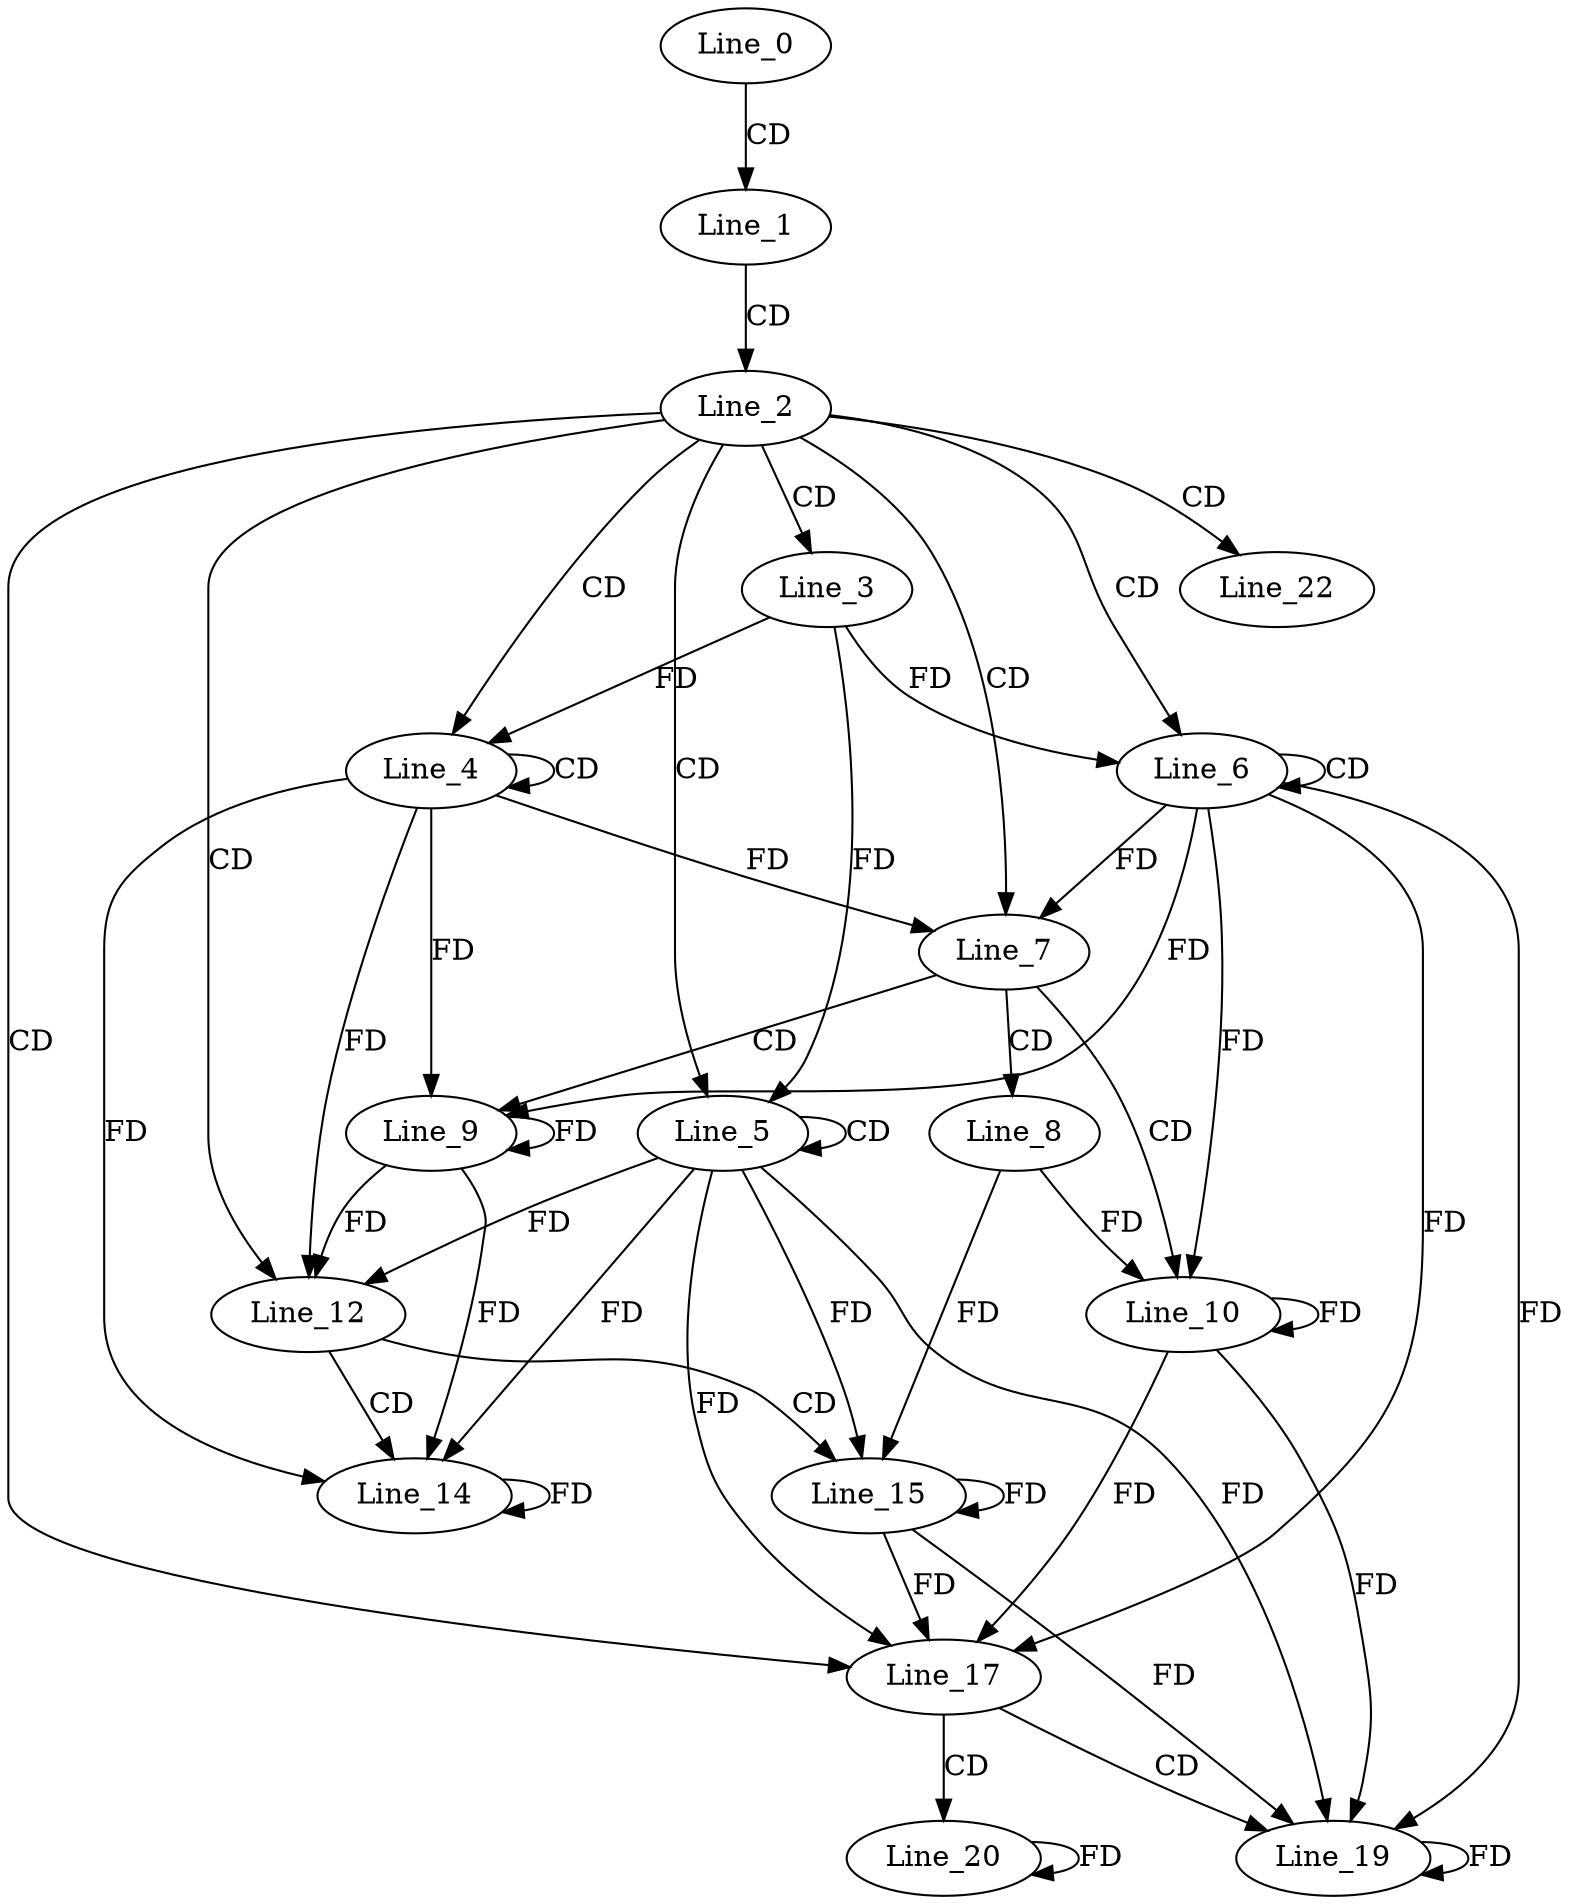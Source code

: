 digraph G {
  Line_0;
  Line_1;
  Line_2;
  Line_3;
  Line_4;
  Line_4;
  Line_5;
  Line_5;
  Line_6;
  Line_6;
  Line_7;
  Line_8;
  Line_9;
  Line_10;
  Line_12;
  Line_14;
  Line_15;
  Line_17;
  Line_19;
  Line_20;
  Line_22;
  Line_0 -> Line_1 [ label="CD" ];
  Line_1 -> Line_2 [ label="CD" ];
  Line_2 -> Line_3 [ label="CD" ];
  Line_2 -> Line_4 [ label="CD" ];
  Line_4 -> Line_4 [ label="CD" ];
  Line_3 -> Line_4 [ label="FD" ];
  Line_2 -> Line_5 [ label="CD" ];
  Line_5 -> Line_5 [ label="CD" ];
  Line_3 -> Line_5 [ label="FD" ];
  Line_2 -> Line_6 [ label="CD" ];
  Line_6 -> Line_6 [ label="CD" ];
  Line_3 -> Line_6 [ label="FD" ];
  Line_2 -> Line_7 [ label="CD" ];
  Line_4 -> Line_7 [ label="FD" ];
  Line_6 -> Line_7 [ label="FD" ];
  Line_7 -> Line_8 [ label="CD" ];
  Line_7 -> Line_9 [ label="CD" ];
  Line_4 -> Line_9 [ label="FD" ];
  Line_9 -> Line_9 [ label="FD" ];
  Line_6 -> Line_9 [ label="FD" ];
  Line_7 -> Line_10 [ label="CD" ];
  Line_6 -> Line_10 [ label="FD" ];
  Line_10 -> Line_10 [ label="FD" ];
  Line_8 -> Line_10 [ label="FD" ];
  Line_2 -> Line_12 [ label="CD" ];
  Line_4 -> Line_12 [ label="FD" ];
  Line_9 -> Line_12 [ label="FD" ];
  Line_5 -> Line_12 [ label="FD" ];
  Line_12 -> Line_14 [ label="CD" ];
  Line_4 -> Line_14 [ label="FD" ];
  Line_9 -> Line_14 [ label="FD" ];
  Line_14 -> Line_14 [ label="FD" ];
  Line_5 -> Line_14 [ label="FD" ];
  Line_12 -> Line_15 [ label="CD" ];
  Line_5 -> Line_15 [ label="FD" ];
  Line_15 -> Line_15 [ label="FD" ];
  Line_8 -> Line_15 [ label="FD" ];
  Line_2 -> Line_17 [ label="CD" ];
  Line_5 -> Line_17 [ label="FD" ];
  Line_15 -> Line_17 [ label="FD" ];
  Line_6 -> Line_17 [ label="FD" ];
  Line_10 -> Line_17 [ label="FD" ];
  Line_17 -> Line_19 [ label="CD" ];
  Line_5 -> Line_19 [ label="FD" ];
  Line_15 -> Line_19 [ label="FD" ];
  Line_19 -> Line_19 [ label="FD" ];
  Line_6 -> Line_19 [ label="FD" ];
  Line_10 -> Line_19 [ label="FD" ];
  Line_17 -> Line_20 [ label="CD" ];
  Line_20 -> Line_20 [ label="FD" ];
  Line_2 -> Line_22 [ label="CD" ];
}
